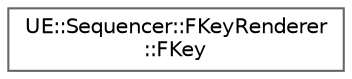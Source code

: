digraph "Graphical Class Hierarchy"
{
 // INTERACTIVE_SVG=YES
 // LATEX_PDF_SIZE
  bgcolor="transparent";
  edge [fontname=Helvetica,fontsize=10,labelfontname=Helvetica,labelfontsize=10];
  node [fontname=Helvetica,fontsize=10,shape=box,height=0.2,width=0.4];
  rankdir="LR";
  Node0 [id="Node000000",label="UE::Sequencer::FKeyRenderer\l::FKey",height=0.2,width=0.4,color="grey40", fillcolor="white", style="filled",URL="$d6/d23/structUE_1_1Sequencer_1_1FKeyRenderer_1_1FKey.html",tooltip="Cached parameters for drawing a single key."];
}
